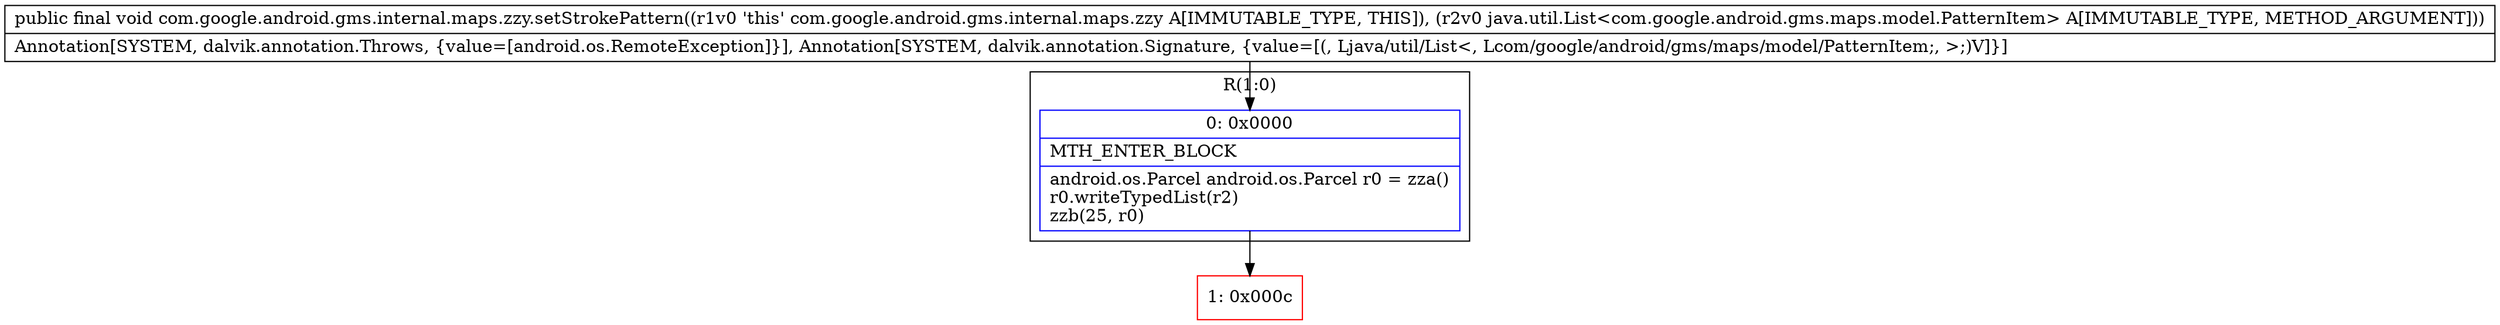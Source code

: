 digraph "CFG forcom.google.android.gms.internal.maps.zzy.setStrokePattern(Ljava\/util\/List;)V" {
subgraph cluster_Region_487750739 {
label = "R(1:0)";
node [shape=record,color=blue];
Node_0 [shape=record,label="{0\:\ 0x0000|MTH_ENTER_BLOCK\l|android.os.Parcel android.os.Parcel r0 = zza()\lr0.writeTypedList(r2)\lzzb(25, r0)\l}"];
}
Node_1 [shape=record,color=red,label="{1\:\ 0x000c}"];
MethodNode[shape=record,label="{public final void com.google.android.gms.internal.maps.zzy.setStrokePattern((r1v0 'this' com.google.android.gms.internal.maps.zzy A[IMMUTABLE_TYPE, THIS]), (r2v0 java.util.List\<com.google.android.gms.maps.model.PatternItem\> A[IMMUTABLE_TYPE, METHOD_ARGUMENT]))  | Annotation[SYSTEM, dalvik.annotation.Throws, \{value=[android.os.RemoteException]\}], Annotation[SYSTEM, dalvik.annotation.Signature, \{value=[(, Ljava\/util\/List\<, Lcom\/google\/android\/gms\/maps\/model\/PatternItem;, \>;)V]\}]\l}"];
MethodNode -> Node_0;
Node_0 -> Node_1;
}


